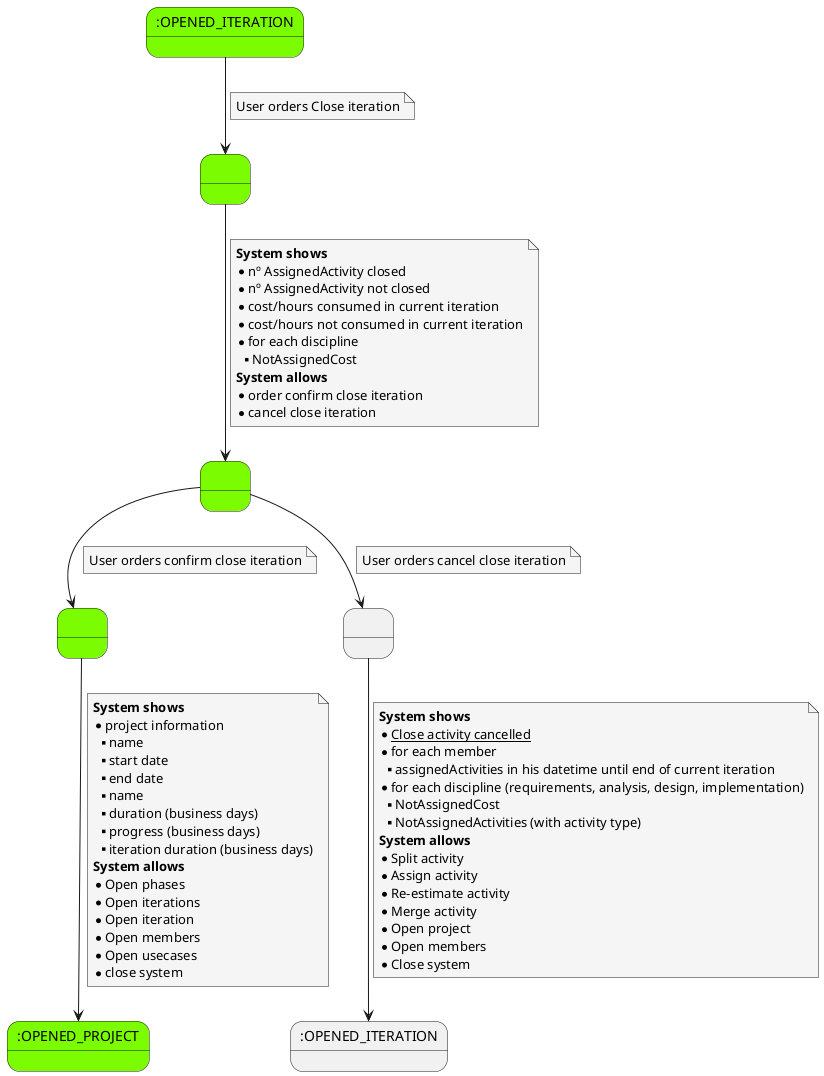 @startuml

skinparam {
    NoteBackgroundColor #whiteSmoke
}

    state 0 as ":OPENED_ITERATION" #LawnGreen
    state 1 as " "  #LawnGreen
    state 5 as " "  #LawnGreen
    state 13 as " "  #LawnGreen
    state cancel as " "
    state 12 as ":OPENED_ITERATION"
    state OPENED_PROJECT as ":OPENED_PROJECT" #LawnGreen


    0 --> 1
    note on link
        User orders Close iteration
    end note

    1 --> 13
    note on link
    <b>System shows</b>
    * nº AssignedActivity closed
    * nº AssignedActivity not closed
    * cost/hours consumed in current iteration
    * cost/hours not consumed in current iteration
    * for each discipline
    ** NotAssignedCost
    <b>System allows</b>
    * order confirm close iteration
    * cancel close iteration
    end note

    13 --> cancel
    note on link
        User orders cancel close iteration
    end note

    13 --> 5
    note on link
        User orders confirm close iteration
    end note


    cancel --> 12
    note on link
         <b>System shows</b>
         * __Close activity cancelled__
         * for each member
         **assignedActivities in his datetime until end of current iteration
         * for each discipline (requirements, analysis, design, implementation)
         ** NotAssignedCost
         ** NotAssignedActivities (with activity type)
         <b>System allows</b>
         * Split activity
         * Assign activity
         * Re-estimate activity
         * Merge activity
         * Open project
         * Open members
         * Close system
    end note


    5 --> OPENED_PROJECT
    note on link
    <b>System shows</b>
    * project information
    ** name
    ** start date
    ** end date
    ** name
    ** duration (business days)
    ** progress (business days)
    ** iteration duration (business days)
    <b>System allows</b>
    * Open phases
    * Open iterations
    * Open iteration
    * Open members
    * Open usecases
    * close system
    end note
@enduml
